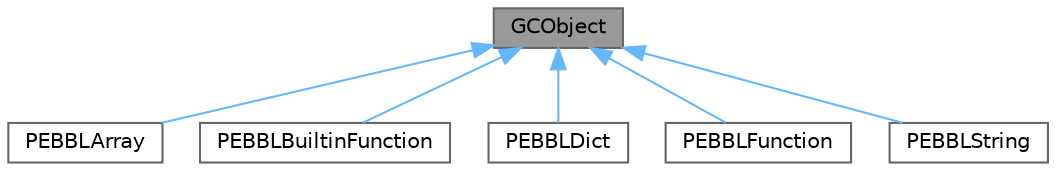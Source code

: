 digraph "GCObject"
{
 // LATEX_PDF_SIZE
  bgcolor="transparent";
  edge [fontname=Helvetica,fontsize=10,labelfontname=Helvetica,labelfontsize=10];
  node [fontname=Helvetica,fontsize=10,shape=box,height=0.2,width=0.4];
  Node1 [id="Node000001",label="GCObject",height=0.2,width=0.4,color="gray40", fillcolor="grey60", style="filled", fontcolor="black",tooltip="Base class for all garbage-collected objects."];
  Node1 -> Node2 [id="edge1_Node000001_Node000002",dir="back",color="steelblue1",style="solid",tooltip=" "];
  Node2 [id="Node000002",label="PEBBLArray",height=0.2,width=0.4,color="gray40", fillcolor="white", style="filled",URL="$classPEBBLArray.html",tooltip="Garbage-collected array object."];
  Node1 -> Node3 [id="edge2_Node000001_Node000003",dir="back",color="steelblue1",style="solid",tooltip=" "];
  Node3 [id="Node000003",label="PEBBLBuiltinFunction",height=0.2,width=0.4,color="gray40", fillcolor="white", style="filled",URL="$classPEBBLBuiltinFunction.html",tooltip="Native C++ function callable from PEBBL."];
  Node1 -> Node4 [id="edge3_Node000001_Node000004",dir="back",color="steelblue1",style="solid",tooltip=" "];
  Node4 [id="Node000004",label="PEBBLDict",height=0.2,width=0.4,color="gray40", fillcolor="white", style="filled",URL="$classPEBBLDict.html",tooltip="Garbage-collected dictionary object."];
  Node1 -> Node5 [id="edge4_Node000001_Node000005",dir="back",color="steelblue1",style="solid",tooltip=" "];
  Node5 [id="Node000005",label="PEBBLFunction",height=0.2,width=0.4,color="gray40", fillcolor="white", style="filled",URL="$classPEBBLFunction.html",tooltip="Garbage-collected function object."];
  Node1 -> Node6 [id="edge5_Node000001_Node000006",dir="back",color="steelblue1",style="solid",tooltip=" "];
  Node6 [id="Node000006",label="PEBBLString",height=0.2,width=0.4,color="gray40", fillcolor="white", style="filled",URL="$classPEBBLString.html",tooltip="Garbage-collected string object."];
}
